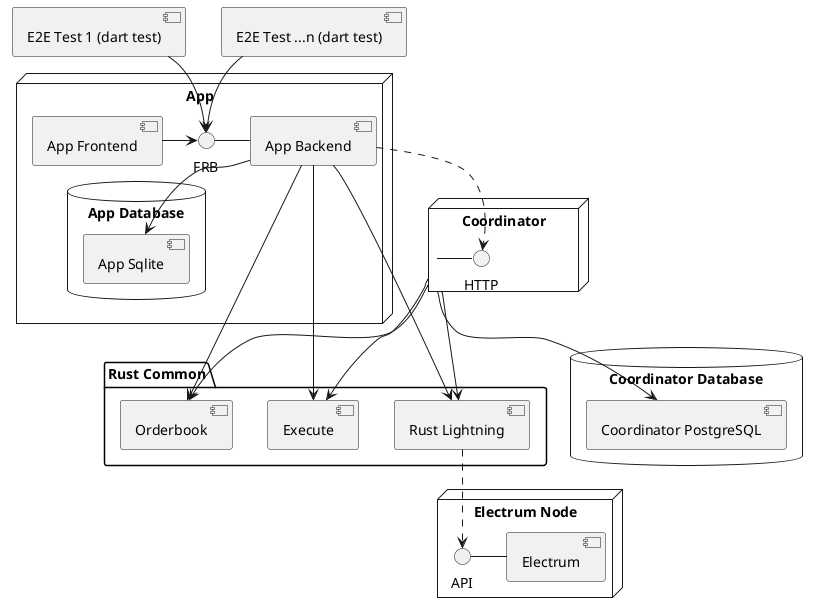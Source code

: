 @startuml

package "Rust Common" {
    [Orderbook]
    [Execute]
    [Rust Lightning]
}

node "App" {
  FRB - [App Backend]
  [App Frontend]

  database "App Database" {
    [App Sqlite]
  }
}

node "Coordinator" {
  HTTP - [Coordinator]
}

database "Coordinator Database" {
  [Coordinator PostgreSQL]
}

node "Electrum Node" {
   API - [Electrum]
}

[E2E Test 1 (dart test)] --> [FRB]
[E2E Test ...n (dart test)] --> [FRB]

[App Backend] --> [Orderbook]
[App Backend] --> [Execute]
[App Backend] --> [Rust Lightning]
[App Frontend] -> [FRB]
[App Backend] --> [App Sqlite]
[App Backend] ..> [HTTP]

[Coordinator] --> [Orderbook]
[Coordinator] --> [Execute]
[Coordinator] --> [Rust Lightning]
[Coordinator] --> [Coordinator PostgreSQL]

[Rust Lightning] ..> API
@enduml
